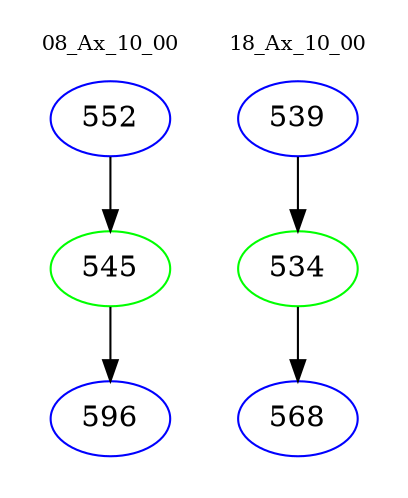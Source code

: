 digraph{
subgraph cluster_0 {
color = white
label = "08_Ax_10_00";
fontsize=10;
T0_552 [label="552", color="blue"]
T0_552 -> T0_545 [color="black"]
T0_545 [label="545", color="green"]
T0_545 -> T0_596 [color="black"]
T0_596 [label="596", color="blue"]
}
subgraph cluster_1 {
color = white
label = "18_Ax_10_00";
fontsize=10;
T1_539 [label="539", color="blue"]
T1_539 -> T1_534 [color="black"]
T1_534 [label="534", color="green"]
T1_534 -> T1_568 [color="black"]
T1_568 [label="568", color="blue"]
}
}
